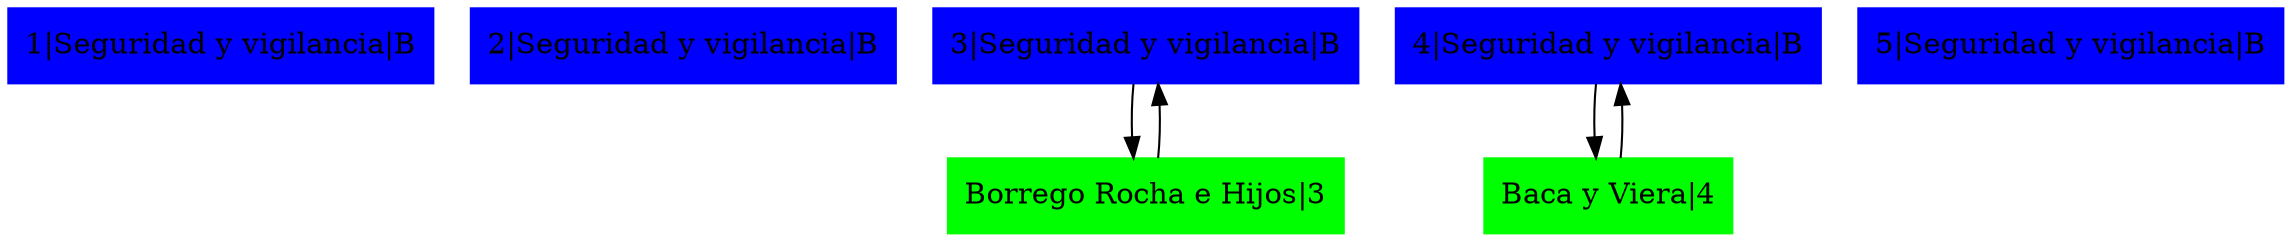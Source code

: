 digraph G{
node[shape=box];
rankdir=TB;
graph[splines=polyline]
node0xc49c400[label="1|Seguridad y vigilancia|B",color=blue,style =filled];
node0xc49c430[label="2|Seguridad y vigilancia|B",color=blue,style =filled];
{rank=same;node0xc49c430;node0xc49c400}
node0xc49c460[label="3|Seguridad y vigilancia|B",color=blue,style =filled];
{rank=same;node0xc49c460;node0xc49c430}
node0xc0000be280[label="Borrego Rocha e Hijos|3",color=green,style =filled];
node0xc49c460->node0xc0000be280;
node0xc0000be280->node0xc49c460;
node0xc49c490[label="4|Seguridad y vigilancia|B",color=blue,style =filled];
{rank=same;node0xc49c490;node0xc49c460}
node0xc0000be300[label="Baca y Viera|4",color=green,style =filled];
node0xc49c490->node0xc0000be300;
node0xc0000be300->node0xc49c490;
node0xc49c4c0[label="5|Seguridad y vigilancia|B",color=blue,style =filled];
{rank=same;node0xc49c4c0;node0xc49c490}
}